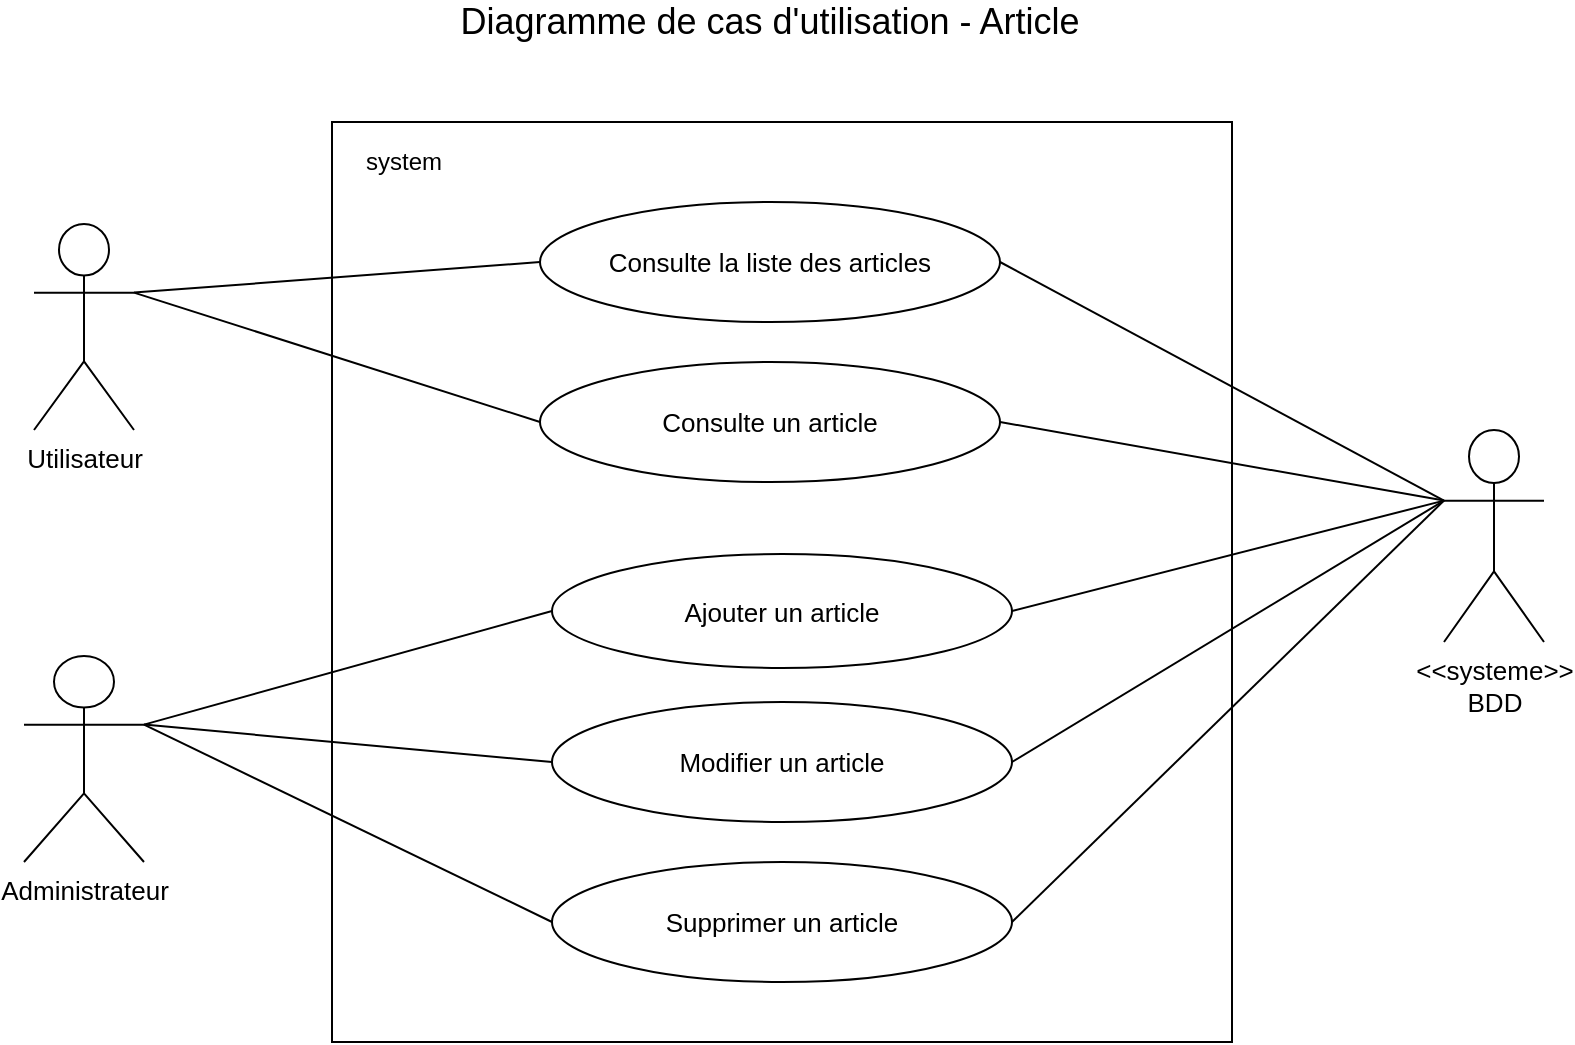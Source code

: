 <mxfile version="14.9.6" type="device"><diagram id="JS6xv4dJZKruQOK7ZCUs" name="Page-1"><mxGraphModel dx="1422" dy="822" grid="1" gridSize="10" guides="1" tooltips="1" connect="1" arrows="1" fold="1" page="1" pageScale="1" pageWidth="827" pageHeight="1169" math="0" shadow="0"><root><mxCell id="0"/><mxCell id="1" parent="0"/><mxCell id="ENC8f9FHhxZ-6kJQtpSI-2" value="" style="whiteSpace=wrap;html=1;" parent="1" vertex="1"><mxGeometry x="194" y="190" width="450" height="460" as="geometry"/></mxCell><mxCell id="ENC8f9FHhxZ-6kJQtpSI-3" value="system" style="text;html=1;strokeColor=none;fillColor=none;align=center;verticalAlign=middle;whiteSpace=wrap;rounded=0;" parent="1" vertex="1"><mxGeometry x="210" y="200" width="40" height="20" as="geometry"/></mxCell><mxCell id="ENC8f9FHhxZ-6kJQtpSI-4" value="Diagramme de cas d'utilisation - Article" style="text;html=1;strokeColor=none;fillColor=none;align=center;verticalAlign=middle;whiteSpace=wrap;rounded=0;fontSize=18;" parent="1" vertex="1"><mxGeometry x="243" y="130" width="340" height="20" as="geometry"/></mxCell><mxCell id="ENC8f9FHhxZ-6kJQtpSI-5" value="Utilisateur" style="shape=umlActor;verticalLabelPosition=bottom;labelBackgroundColor=#ffffff;verticalAlign=top;html=1;fontSize=13;" parent="1" vertex="1"><mxGeometry x="45" y="241" width="50" height="103" as="geometry"/></mxCell><mxCell id="ENC8f9FHhxZ-6kJQtpSI-6" value="Administrateur" style="shape=umlActor;verticalLabelPosition=bottom;labelBackgroundColor=#ffffff;verticalAlign=top;html=1;fontSize=13;" parent="1" vertex="1"><mxGeometry x="40" y="457" width="60" height="103" as="geometry"/></mxCell><mxCell id="ENC8f9FHhxZ-6kJQtpSI-7" value="&amp;lt;&amp;lt;systeme&amp;gt;&amp;gt;&lt;br&gt;BDD" style="shape=umlActor;verticalLabelPosition=bottom;labelBackgroundColor=#ffffff;verticalAlign=top;html=1;fontSize=13;" parent="1" vertex="1"><mxGeometry x="750" y="344" width="50" height="106" as="geometry"/></mxCell><mxCell id="ENC8f9FHhxZ-6kJQtpSI-12" value="Consulte la liste des articles" style="ellipse;whiteSpace=wrap;html=1;fontSize=13;" parent="1" vertex="1"><mxGeometry x="298" y="230" width="230" height="60" as="geometry"/></mxCell><mxCell id="ENC8f9FHhxZ-6kJQtpSI-14" value="Consulte un article" style="ellipse;whiteSpace=wrap;html=1;fontSize=13;" parent="1" vertex="1"><mxGeometry x="298" y="310" width="230" height="60" as="geometry"/></mxCell><mxCell id="ENC8f9FHhxZ-6kJQtpSI-17" value="Ajouter un article" style="ellipse;whiteSpace=wrap;html=1;fontSize=13;" parent="1" vertex="1"><mxGeometry x="304" y="406" width="230" height="57" as="geometry"/></mxCell><mxCell id="ENC8f9FHhxZ-6kJQtpSI-19" value="Supprimer un article" style="ellipse;whiteSpace=wrap;html=1;fontSize=13;" parent="1" vertex="1"><mxGeometry x="304" y="560" width="230" height="60" as="geometry"/></mxCell><mxCell id="ENC8f9FHhxZ-6kJQtpSI-21" value="Modifier un article" style="ellipse;whiteSpace=wrap;html=1;fontSize=13;" parent="1" vertex="1"><mxGeometry x="304" y="480" width="230" height="60" as="geometry"/></mxCell><mxCell id="ENC8f9FHhxZ-6kJQtpSI-23" value="" style="endArrow=none;html=1;fontSize=15;exitX=1;exitY=0.333;exitDx=0;exitDy=0;exitPerimeter=0;entryX=0;entryY=0.5;entryDx=0;entryDy=0;" parent="1" source="ENC8f9FHhxZ-6kJQtpSI-6" target="ENC8f9FHhxZ-6kJQtpSI-17" edge="1"><mxGeometry width="50" height="50" relative="1" as="geometry"><mxPoint x="70" y="830" as="sourcePoint"/><mxPoint x="120" y="780" as="targetPoint"/></mxGeometry></mxCell><mxCell id="ENC8f9FHhxZ-6kJQtpSI-24" value="" style="endArrow=none;html=1;fontSize=15;exitX=1;exitY=0.333;exitDx=0;exitDy=0;exitPerimeter=0;entryX=0;entryY=0.5;entryDx=0;entryDy=0;" parent="1" source="ENC8f9FHhxZ-6kJQtpSI-6" target="ENC8f9FHhxZ-6kJQtpSI-21" edge="1"><mxGeometry width="50" height="50" relative="1" as="geometry"><mxPoint x="140" y="573" as="sourcePoint"/><mxPoint x="308.0" y="503" as="targetPoint"/></mxGeometry></mxCell><mxCell id="ENC8f9FHhxZ-6kJQtpSI-25" value="" style="endArrow=none;html=1;fontSize=15;exitX=1;exitY=0.333;exitDx=0;exitDy=0;exitPerimeter=0;entryX=0;entryY=0.5;entryDx=0;entryDy=0;" parent="1" source="ENC8f9FHhxZ-6kJQtpSI-6" target="ENC8f9FHhxZ-6kJQtpSI-19" edge="1"><mxGeometry width="50" height="50" relative="1" as="geometry"><mxPoint x="140" y="573" as="sourcePoint"/><mxPoint x="308.0" y="600.0" as="targetPoint"/></mxGeometry></mxCell><mxCell id="ENC8f9FHhxZ-6kJQtpSI-26" value="" style="endArrow=none;html=1;fontSize=15;exitX=0;exitY=0.333;exitDx=0;exitDy=0;exitPerimeter=0;entryX=1;entryY=0.5;entryDx=0;entryDy=0;" parent="1" source="ENC8f9FHhxZ-6kJQtpSI-7" target="ENC8f9FHhxZ-6kJQtpSI-17" edge="1"><mxGeometry width="50" height="50" relative="1" as="geometry"><mxPoint x="140" y="573" as="sourcePoint"/><mxPoint x="308.0" y="503" as="targetPoint"/></mxGeometry></mxCell><mxCell id="ENC8f9FHhxZ-6kJQtpSI-27" value="" style="endArrow=none;html=1;fontSize=15;exitX=0;exitY=0.333;exitDx=0;exitDy=0;exitPerimeter=0;entryX=1;entryY=0.5;entryDx=0;entryDy=0;" parent="1" source="ENC8f9FHhxZ-6kJQtpSI-7" target="ENC8f9FHhxZ-6kJQtpSI-21" edge="1"><mxGeometry width="50" height="50" relative="1" as="geometry"><mxPoint x="710" y="463" as="sourcePoint"/><mxPoint x="538.0" y="503" as="targetPoint"/></mxGeometry></mxCell><mxCell id="ENC8f9FHhxZ-6kJQtpSI-28" value="" style="endArrow=none;html=1;fontSize=15;exitX=0;exitY=0.333;exitDx=0;exitDy=0;exitPerimeter=0;entryX=1;entryY=0.5;entryDx=0;entryDy=0;" parent="1" source="ENC8f9FHhxZ-6kJQtpSI-7" target="ENC8f9FHhxZ-6kJQtpSI-19" edge="1"><mxGeometry width="50" height="50" relative="1" as="geometry"><mxPoint x="710" y="463" as="sourcePoint"/><mxPoint x="538.0" y="600.0" as="targetPoint"/></mxGeometry></mxCell><mxCell id="ENC8f9FHhxZ-6kJQtpSI-29" value="" style="endArrow=none;html=1;fontSize=15;entryX=1;entryY=0.5;entryDx=0;entryDy=0;exitX=0;exitY=0.333;exitDx=0;exitDy=0;exitPerimeter=0;" parent="1" source="ENC8f9FHhxZ-6kJQtpSI-7" target="ENC8f9FHhxZ-6kJQtpSI-14" edge="1"><mxGeometry width="50" height="50" relative="1" as="geometry"><mxPoint x="680" y="380" as="sourcePoint"/><mxPoint x="538.0" y="503" as="targetPoint"/></mxGeometry></mxCell><mxCell id="ENC8f9FHhxZ-6kJQtpSI-30" value="" style="endArrow=none;html=1;fontSize=15;entryX=1;entryY=0.5;entryDx=0;entryDy=0;exitX=0;exitY=0.333;exitDx=0;exitDy=0;exitPerimeter=0;" parent="1" source="ENC8f9FHhxZ-6kJQtpSI-7" target="ENC8f9FHhxZ-6kJQtpSI-12" edge="1"><mxGeometry width="50" height="50" relative="1" as="geometry"><mxPoint x="717.5" y="449" as="sourcePoint"/><mxPoint x="538.0" y="390.0" as="targetPoint"/></mxGeometry></mxCell><mxCell id="ENC8f9FHhxZ-6kJQtpSI-32" value="" style="endArrow=none;html=1;fontSize=15;entryX=0;entryY=0.5;entryDx=0;entryDy=0;exitX=1;exitY=0.333;exitDx=0;exitDy=0;exitPerimeter=0;" parent="1" source="ENC8f9FHhxZ-6kJQtpSI-5" target="ENC8f9FHhxZ-6kJQtpSI-12" edge="1"><mxGeometry width="50" height="50" relative="1" as="geometry"><mxPoint x="70" y="830" as="sourcePoint"/><mxPoint x="120" y="780" as="targetPoint"/></mxGeometry></mxCell><mxCell id="ENC8f9FHhxZ-6kJQtpSI-33" value="" style="endArrow=none;html=1;fontSize=15;entryX=0;entryY=0.5;entryDx=0;entryDy=0;exitX=1;exitY=0.333;exitDx=0;exitDy=0;exitPerimeter=0;" parent="1" source="ENC8f9FHhxZ-6kJQtpSI-5" target="ENC8f9FHhxZ-6kJQtpSI-14" edge="1"><mxGeometry width="50" height="50" relative="1" as="geometry"><mxPoint x="140" y="323" as="sourcePoint"/><mxPoint x="308.0" y="280" as="targetPoint"/></mxGeometry></mxCell></root></mxGraphModel></diagram></mxfile>
